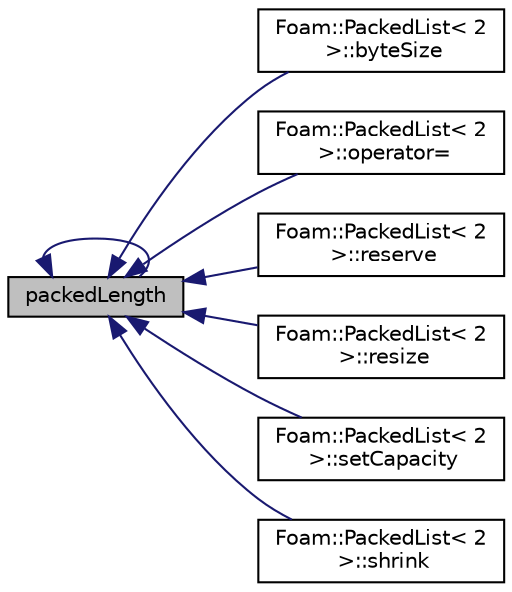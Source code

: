 digraph "packedLength"
{
  bgcolor="transparent";
  edge [fontname="Helvetica",fontsize="10",labelfontname="Helvetica",labelfontsize="10"];
  node [fontname="Helvetica",fontsize="10",shape=record];
  rankdir="LR";
  Node198 [label="packedLength",height=0.2,width=0.4,color="black", fillcolor="grey75", style="filled", fontcolor="black"];
  Node198 -> Node199 [dir="back",color="midnightblue",fontsize="10",style="solid",fontname="Helvetica"];
  Node199 [label="Foam::PackedList\< 2\l \>::byteSize",height=0.2,width=0.4,color="black",URL="$a27053.html#aa36dfadb2f396fa2a5d2827775598eae",tooltip="Return the binary size in number of characters. "];
  Node198 -> Node200 [dir="back",color="midnightblue",fontsize="10",style="solid",fontname="Helvetica"];
  Node200 [label="Foam::PackedList\< 2\l \>::operator=",height=0.2,width=0.4,color="black",URL="$a27053.html#aa1fc905890dd7aed084836ac1a65d336",tooltip="Assignment of all entries to the given value. Takes linear time. "];
  Node198 -> Node198 [dir="back",color="midnightblue",fontsize="10",style="solid",fontname="Helvetica"];
  Node198 -> Node201 [dir="back",color="midnightblue",fontsize="10",style="solid",fontname="Helvetica"];
  Node201 [label="Foam::PackedList\< 2\l \>::reserve",height=0.2,width=0.4,color="black",URL="$a27053.html#a7294bcb6d8983466db362b4acf6e72ec",tooltip="Reserve allocation space for at least this size. "];
  Node198 -> Node202 [dir="back",color="midnightblue",fontsize="10",style="solid",fontname="Helvetica"];
  Node202 [label="Foam::PackedList\< 2\l \>::resize",height=0.2,width=0.4,color="black",URL="$a27053.html#a269162b4a99f0b5255951cfe3309f517",tooltip="Reset addressable list size, does not shrink the allocated size. "];
  Node198 -> Node203 [dir="back",color="midnightblue",fontsize="10",style="solid",fontname="Helvetica"];
  Node203 [label="Foam::PackedList\< 2\l \>::setCapacity",height=0.2,width=0.4,color="black",URL="$a27053.html#a3769bf93f15609625d62b693c566bcd1",tooltip="Alter the size of the underlying storage. "];
  Node198 -> Node204 [dir="back",color="midnightblue",fontsize="10",style="solid",fontname="Helvetica"];
  Node204 [label="Foam::PackedList\< 2\l \>::shrink",height=0.2,width=0.4,color="black",URL="$a27053.html#a14dbce2ca2fb7da194a2bbc0628fdfed",tooltip="Shrink the allocated space to what is actually used. "];
}

